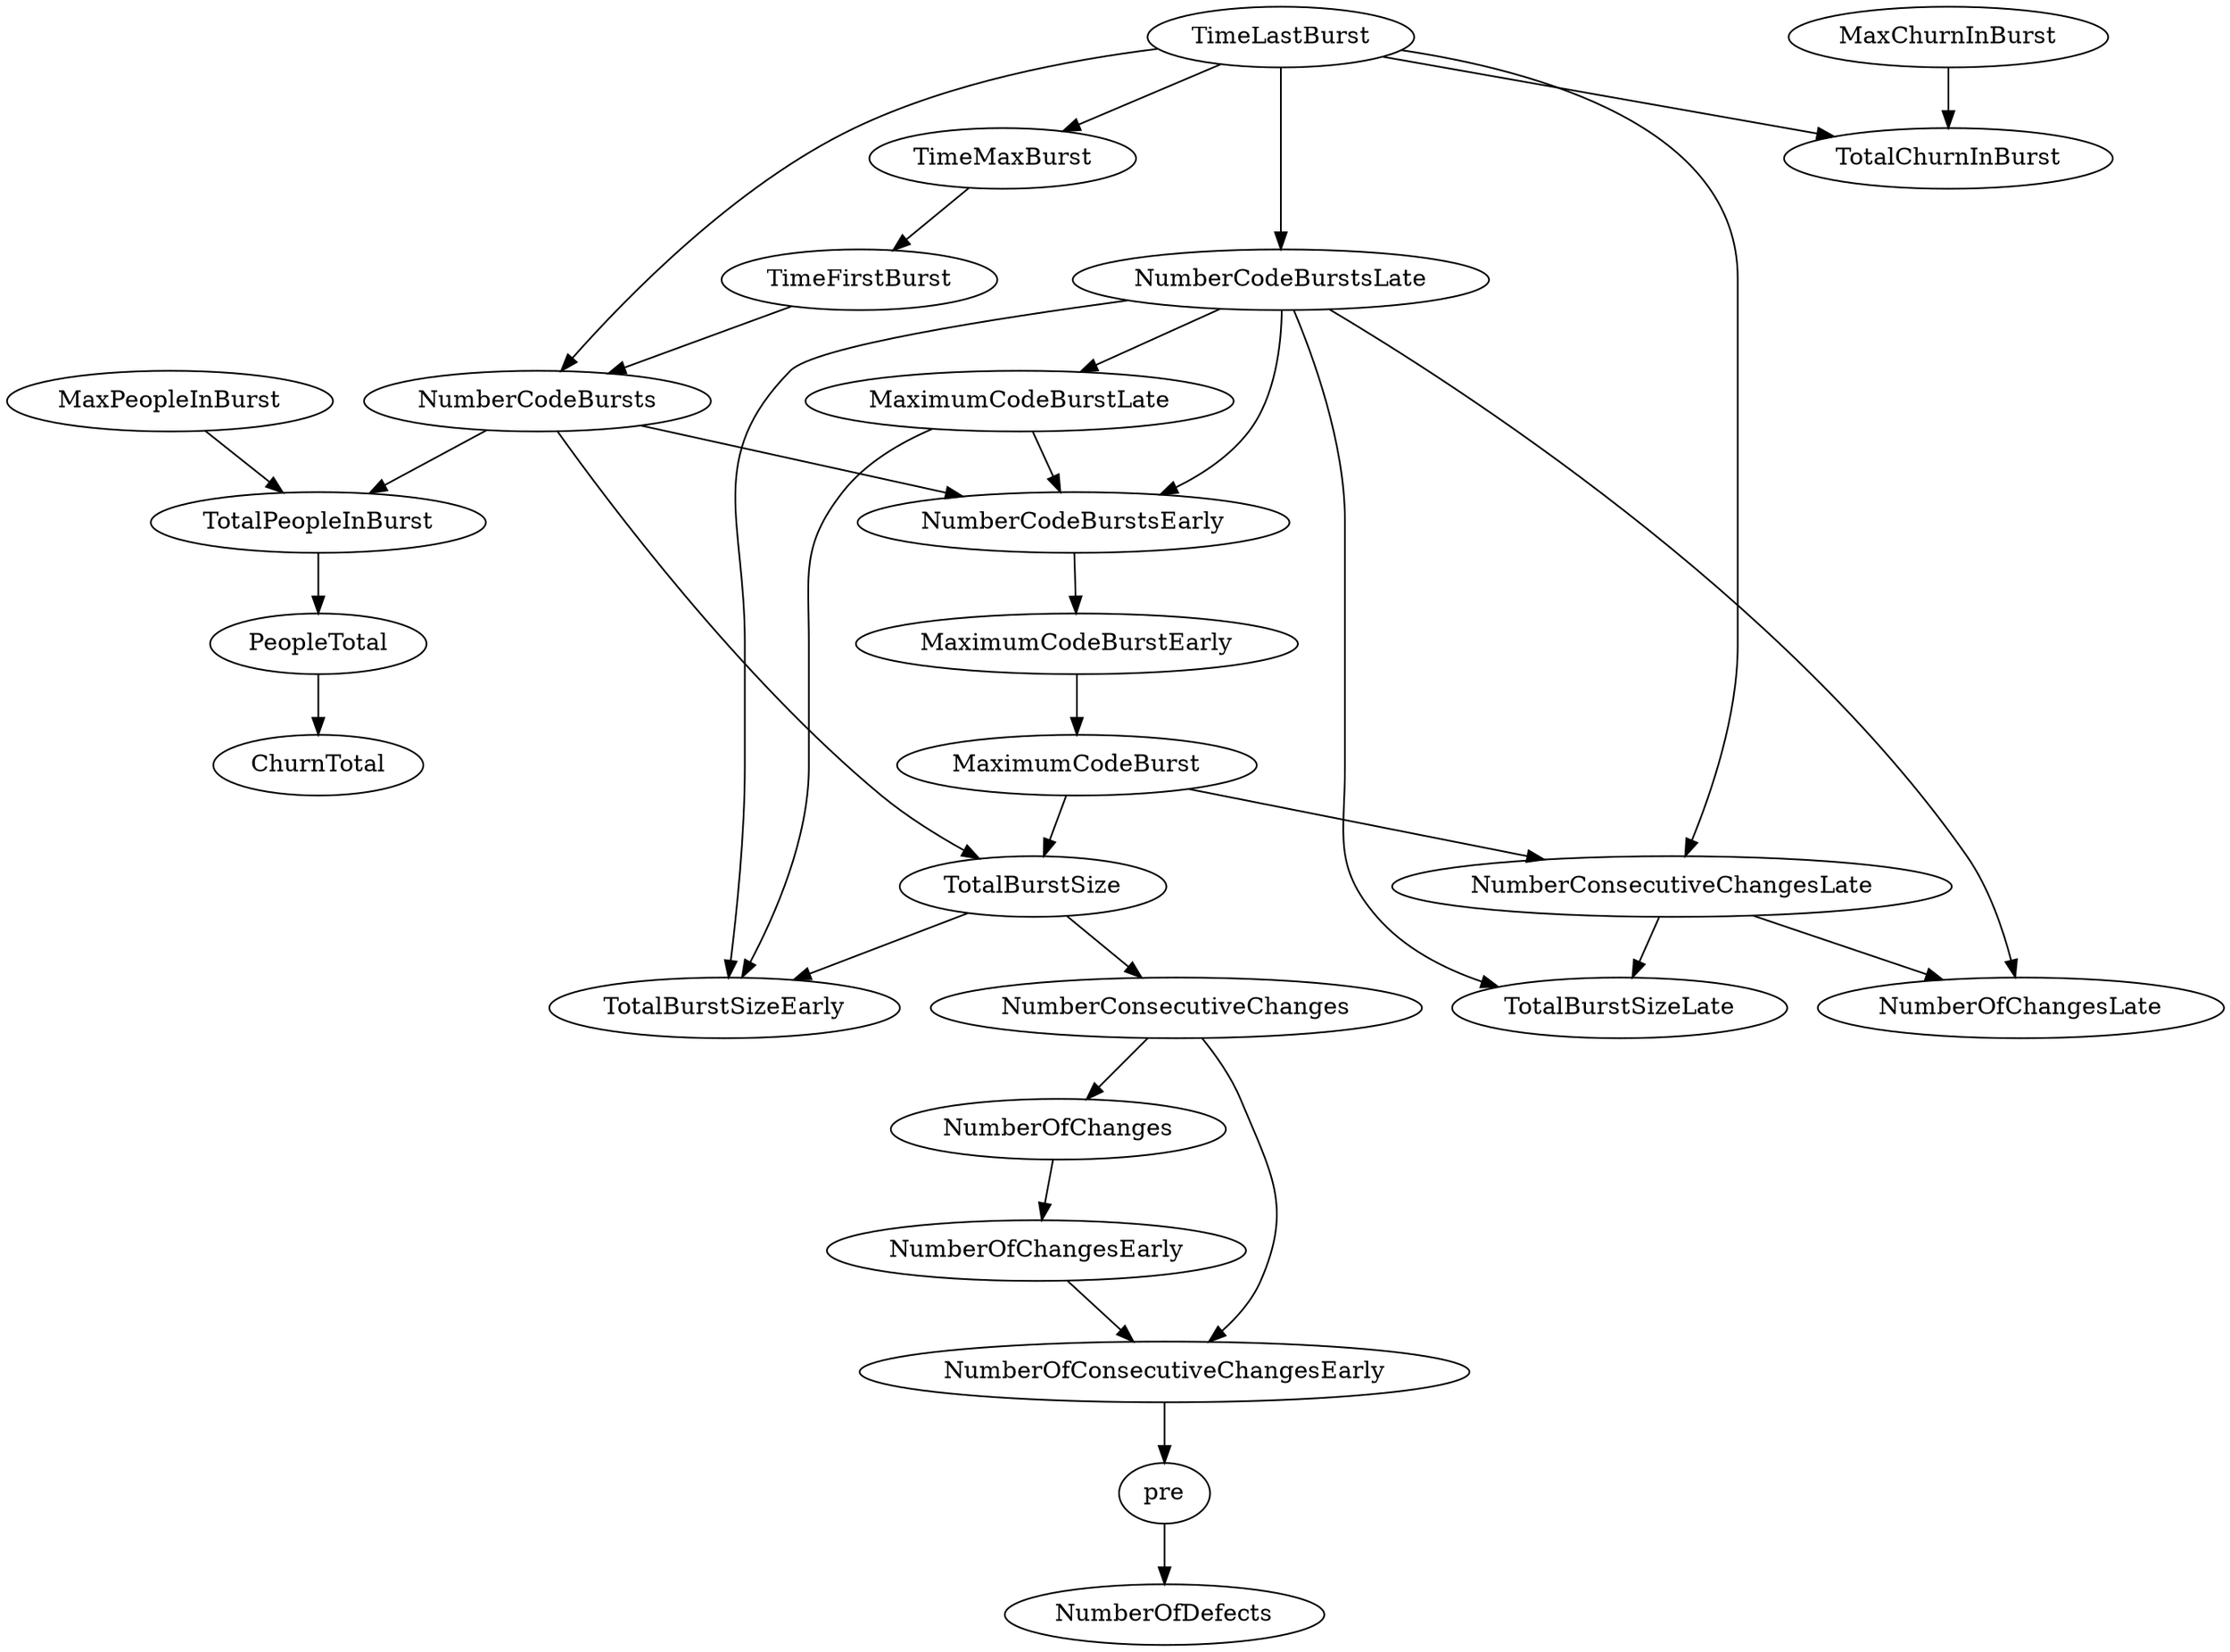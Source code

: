 digraph {
   TotalPeopleInBurst;
   MaximumCodeBurstLate;
   NumberOfChanges;
   MaxPeopleInBurst;
   TotalBurstSizeLate;
   NumberCodeBurstsLate;
   NumberOfChangesLate;
   NumberOfChangesEarly;
   MaxChurnInBurst;
   MaximumCodeBurstEarly;
   NumberCodeBurstsEarly;
   TimeFirstBurst;
   TotalChurnInBurst;
   ChurnTotal;
   MaximumCodeBurst;
   NumberOfConsecutiveChangesEarly;
   NumberConsecutiveChangesLate;
   TotalBurstSizeEarly;
   TotalBurstSize;
   TimeMaxBurst;
   NumberConsecutiveChanges;
   TimeLastBurst;
   NumberCodeBursts;
   PeopleTotal;
   pre;
   NumberOfDefects;
   TotalPeopleInBurst -> PeopleTotal;
   MaximumCodeBurstLate -> NumberCodeBurstsEarly;
   MaximumCodeBurstLate -> TotalBurstSizeEarly;
   NumberOfChanges -> NumberOfChangesEarly;
   MaxPeopleInBurst -> TotalPeopleInBurst;
   NumberCodeBurstsLate -> MaximumCodeBurstLate;
   NumberCodeBurstsLate -> TotalBurstSizeLate;
   NumberCodeBurstsLate -> NumberOfChangesLate;
   NumberCodeBurstsLate -> NumberCodeBurstsEarly;
   NumberCodeBurstsLate -> TotalBurstSizeEarly;
   NumberOfChangesEarly -> NumberOfConsecutiveChangesEarly;
   MaxChurnInBurst -> TotalChurnInBurst;
   MaximumCodeBurstEarly -> MaximumCodeBurst;
   NumberCodeBurstsEarly -> MaximumCodeBurstEarly;
   TimeFirstBurst -> NumberCodeBursts;
   MaximumCodeBurst -> NumberConsecutiveChangesLate;
   MaximumCodeBurst -> TotalBurstSize;
   NumberOfConsecutiveChangesEarly -> pre;
   NumberConsecutiveChangesLate -> TotalBurstSizeLate;
   NumberConsecutiveChangesLate -> NumberOfChangesLate;
   TotalBurstSize -> TotalBurstSizeEarly;
   TotalBurstSize -> NumberConsecutiveChanges;
   TimeMaxBurst -> TimeFirstBurst;
   NumberConsecutiveChanges -> NumberOfChanges;
   NumberConsecutiveChanges -> NumberOfConsecutiveChangesEarly;
   TimeLastBurst -> NumberCodeBurstsLate;
   TimeLastBurst -> TotalChurnInBurst;
   TimeLastBurst -> NumberConsecutiveChangesLate;
   TimeLastBurst -> TimeMaxBurst;
   TimeLastBurst -> NumberCodeBursts;
   NumberCodeBursts -> TotalPeopleInBurst;
   NumberCodeBursts -> NumberCodeBurstsEarly;
   NumberCodeBursts -> TotalBurstSize;
   PeopleTotal -> ChurnTotal;
   pre -> NumberOfDefects;
}
